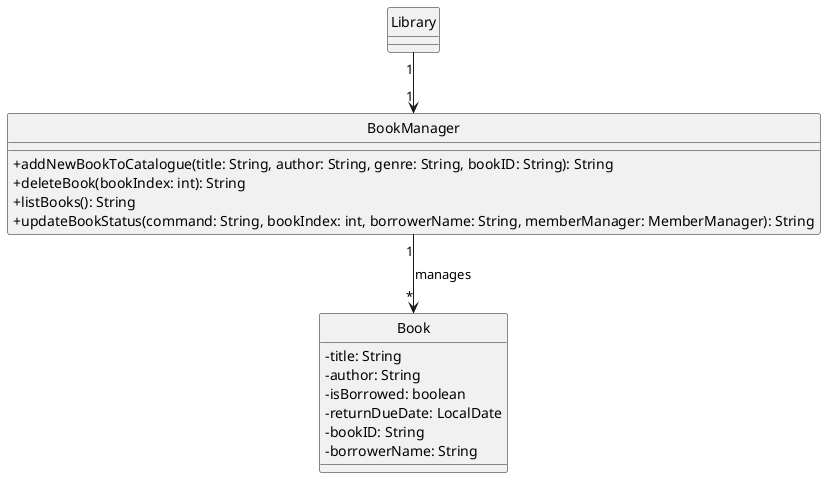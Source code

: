 @startuml
skinparam classAttributeIconSize 0
hide circle
class Library {

}

class BookManager {
    +addNewBookToCatalogue(title: String, author: String, genre: String, bookID: String): String
    +deleteBook(bookIndex: int): String
    +listBooks(): String
    +updateBookStatus(command: String, bookIndex: int, borrowerName: String, memberManager: MemberManager): String
}

class Book {
    - title: String
    - author: String
    - isBorrowed: boolean
    - returnDueDate: LocalDate
    - bookID: String
    - borrowerName: String
}

Library "1"-->"1" BookManager
BookManager "1"--> "*" Book : manages

@enduml
